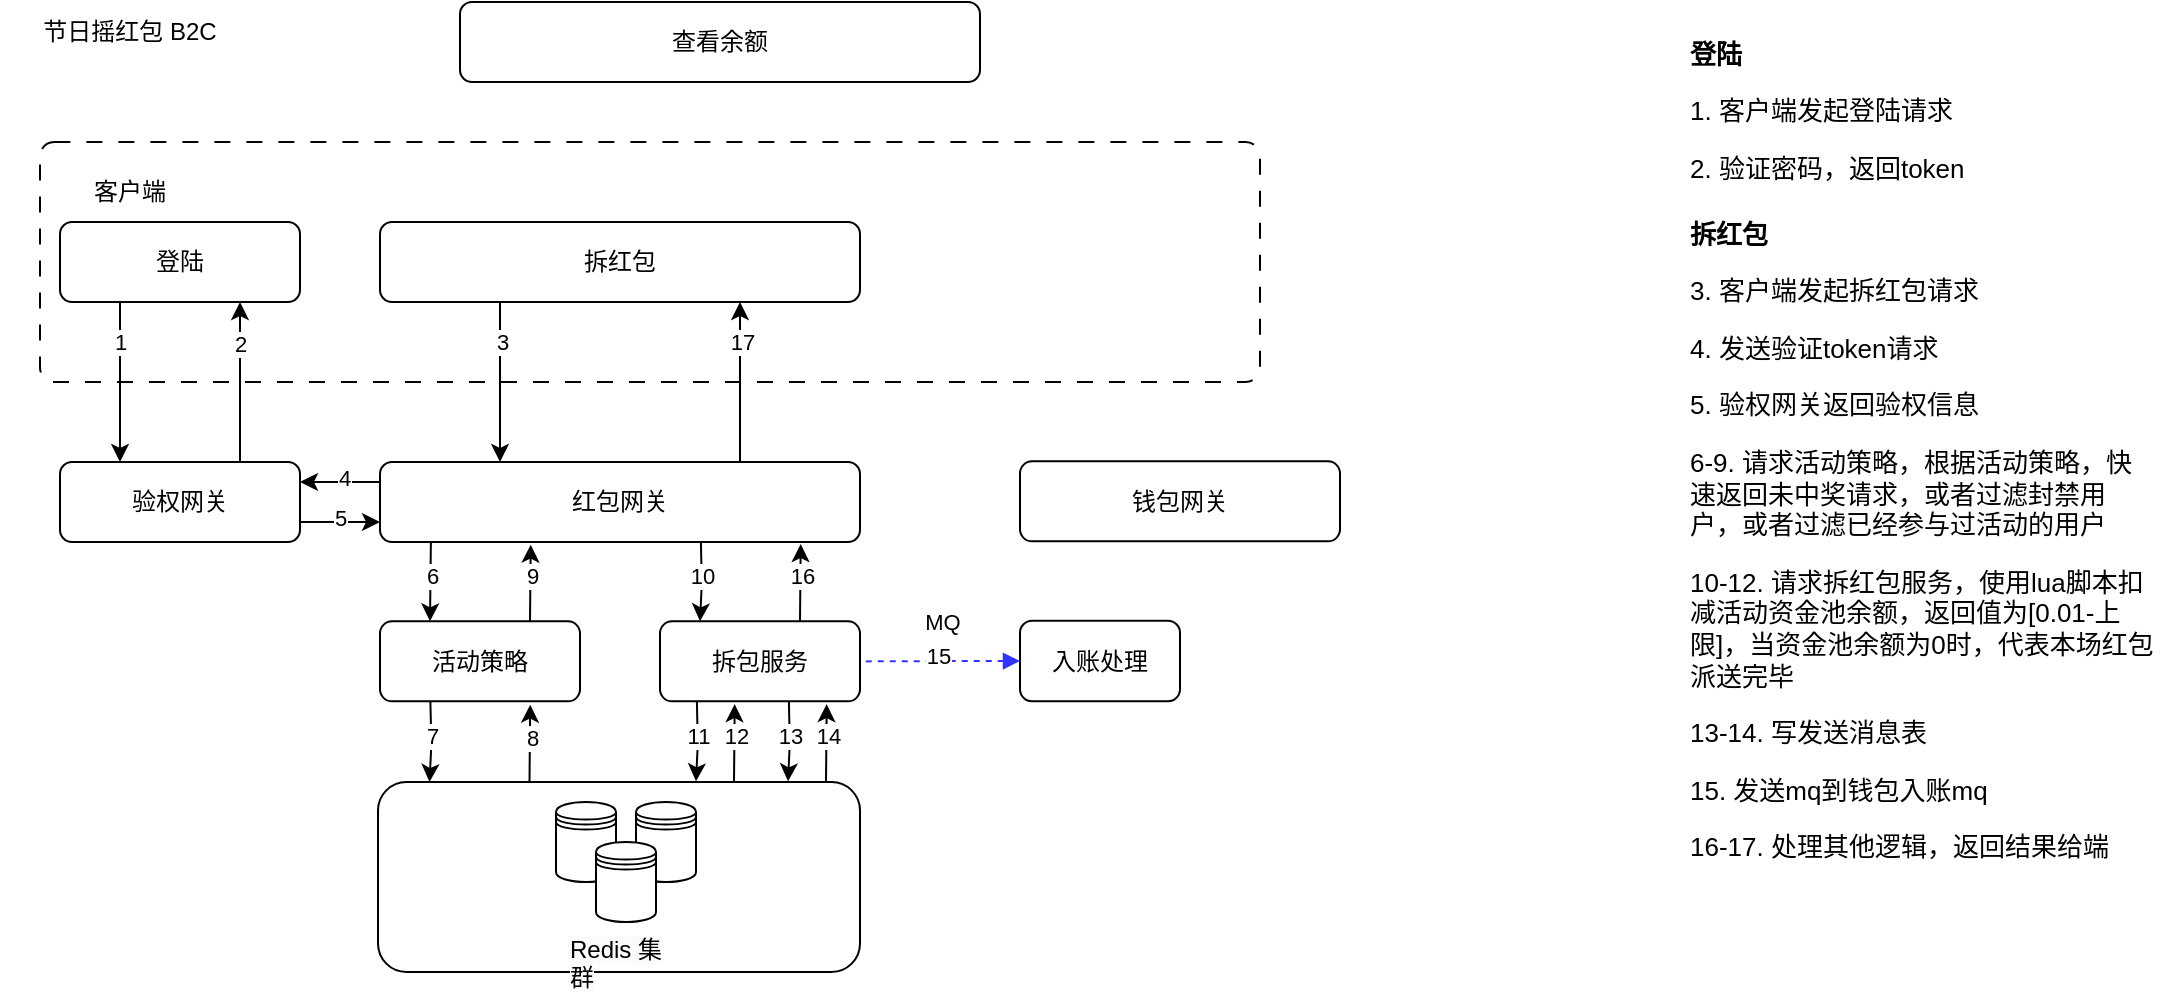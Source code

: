 <mxfile version="21.6.8" type="github">
  <diagram name="第 1 页" id="pISDDa83iHC7F5RI85KE">
    <mxGraphModel dx="1793" dy="995" grid="1" gridSize="10" guides="1" tooltips="1" connect="1" arrows="1" fold="1" page="1" pageScale="1" pageWidth="827" pageHeight="1169" math="0" shadow="0">
      <root>
        <mxCell id="0" />
        <mxCell id="1" parent="0" />
        <mxCell id="GpeoRBnSqrE-R5uOKPAl-3" value="" style="rounded=1;whiteSpace=wrap;html=1;fillColor=none;arcSize=6;dashed=1;dashPattern=8 8;" vertex="1" parent="1">
          <mxGeometry x="30" y="80" width="610" height="120" as="geometry" />
        </mxCell>
        <mxCell id="GpeoRBnSqrE-R5uOKPAl-41" style="edgeStyle=orthogonalEdgeStyle;rounded=0;orthogonalLoop=1;jettySize=auto;html=1;exitX=0.25;exitY=1;exitDx=0;exitDy=0;entryX=0.25;entryY=0;entryDx=0;entryDy=0;" edge="1" parent="1" source="GpeoRBnSqrE-R5uOKPAl-1" target="GpeoRBnSqrE-R5uOKPAl-10">
          <mxGeometry relative="1" as="geometry" />
        </mxCell>
        <mxCell id="GpeoRBnSqrE-R5uOKPAl-49" value="3" style="edgeLabel;html=1;align=center;verticalAlign=middle;resizable=0;points=[];" vertex="1" connectable="0" parent="GpeoRBnSqrE-R5uOKPAl-41">
          <mxGeometry x="-0.738" y="1" relative="1" as="geometry">
            <mxPoint y="9" as="offset" />
          </mxGeometry>
        </mxCell>
        <mxCell id="GpeoRBnSqrE-R5uOKPAl-42" style="edgeStyle=orthogonalEdgeStyle;rounded=0;orthogonalLoop=1;jettySize=auto;html=1;exitX=0.75;exitY=1;exitDx=0;exitDy=0;entryX=0.75;entryY=0;entryDx=0;entryDy=0;endArrow=none;endFill=0;startArrow=classic;startFill=1;" edge="1" parent="1" source="GpeoRBnSqrE-R5uOKPAl-1" target="GpeoRBnSqrE-R5uOKPAl-10">
          <mxGeometry relative="1" as="geometry" />
        </mxCell>
        <mxCell id="GpeoRBnSqrE-R5uOKPAl-92" value="17" style="edgeLabel;html=1;align=center;verticalAlign=middle;resizable=0;points=[];" vertex="1" connectable="0" parent="GpeoRBnSqrE-R5uOKPAl-42">
          <mxGeometry x="-0.508" y="1" relative="1" as="geometry">
            <mxPoint as="offset" />
          </mxGeometry>
        </mxCell>
        <mxCell id="GpeoRBnSqrE-R5uOKPAl-1" value="拆红包" style="rounded=1;whiteSpace=wrap;html=1;" vertex="1" parent="1">
          <mxGeometry x="200" y="120" width="240" height="40" as="geometry" />
        </mxCell>
        <mxCell id="GpeoRBnSqrE-R5uOKPAl-2" value="节日摇红包 B2C" style="text;html=1;strokeColor=none;fillColor=none;align=center;verticalAlign=middle;whiteSpace=wrap;rounded=0;" vertex="1" parent="1">
          <mxGeometry x="10" y="10" width="130" height="30" as="geometry" />
        </mxCell>
        <mxCell id="GpeoRBnSqrE-R5uOKPAl-4" value="客户端" style="text;html=1;strokeColor=none;fillColor=none;align=center;verticalAlign=middle;whiteSpace=wrap;rounded=0;" vertex="1" parent="1">
          <mxGeometry x="50" y="90" width="50" height="30" as="geometry" />
        </mxCell>
        <mxCell id="GpeoRBnSqrE-R5uOKPAl-6" value="查看余额" style="rounded=1;whiteSpace=wrap;html=1;" vertex="1" parent="1">
          <mxGeometry x="240" y="10" width="260" height="40" as="geometry" />
        </mxCell>
        <mxCell id="GpeoRBnSqrE-R5uOKPAl-50" style="edgeStyle=orthogonalEdgeStyle;rounded=0;orthogonalLoop=1;jettySize=auto;html=1;exitX=0;exitY=0.25;exitDx=0;exitDy=0;entryX=1;entryY=0.25;entryDx=0;entryDy=0;" edge="1" parent="1" source="GpeoRBnSqrE-R5uOKPAl-10" target="GpeoRBnSqrE-R5uOKPAl-21">
          <mxGeometry relative="1" as="geometry" />
        </mxCell>
        <mxCell id="GpeoRBnSqrE-R5uOKPAl-52" value="4" style="edgeLabel;html=1;align=center;verticalAlign=middle;resizable=0;points=[];" vertex="1" connectable="0" parent="GpeoRBnSqrE-R5uOKPAl-50">
          <mxGeometry x="-0.1" y="-2" relative="1" as="geometry">
            <mxPoint as="offset" />
          </mxGeometry>
        </mxCell>
        <mxCell id="GpeoRBnSqrE-R5uOKPAl-10" value="红包网关" style="rounded=1;whiteSpace=wrap;html=1;" vertex="1" parent="1">
          <mxGeometry x="200" y="240" width="240" height="40" as="geometry" />
        </mxCell>
        <mxCell id="GpeoRBnSqrE-R5uOKPAl-12" value="钱包网关" style="rounded=1;whiteSpace=wrap;html=1;" vertex="1" parent="1">
          <mxGeometry x="520" y="239.68" width="160" height="40" as="geometry" />
        </mxCell>
        <mxCell id="GpeoRBnSqrE-R5uOKPAl-33" style="edgeStyle=orthogonalEdgeStyle;rounded=0;orthogonalLoop=1;jettySize=auto;html=1;exitX=1;exitY=0.75;exitDx=0;exitDy=0;entryX=0;entryY=0.75;entryDx=0;entryDy=0;" edge="1" parent="1" source="GpeoRBnSqrE-R5uOKPAl-21" target="GpeoRBnSqrE-R5uOKPAl-10">
          <mxGeometry relative="1" as="geometry" />
        </mxCell>
        <mxCell id="GpeoRBnSqrE-R5uOKPAl-53" value="5" style="edgeLabel;html=1;align=center;verticalAlign=middle;resizable=0;points=[];" vertex="1" connectable="0" parent="GpeoRBnSqrE-R5uOKPAl-33">
          <mxGeometry y="2" relative="1" as="geometry">
            <mxPoint as="offset" />
          </mxGeometry>
        </mxCell>
        <mxCell id="GpeoRBnSqrE-R5uOKPAl-44" style="edgeStyle=orthogonalEdgeStyle;rounded=0;orthogonalLoop=1;jettySize=auto;html=1;exitX=0.75;exitY=0;exitDx=0;exitDy=0;entryX=0.75;entryY=1;entryDx=0;entryDy=0;" edge="1" parent="1" source="GpeoRBnSqrE-R5uOKPAl-21" target="GpeoRBnSqrE-R5uOKPAl-24">
          <mxGeometry relative="1" as="geometry" />
        </mxCell>
        <mxCell id="GpeoRBnSqrE-R5uOKPAl-55" value="2" style="edgeLabel;html=1;align=center;verticalAlign=middle;resizable=0;points=[];" vertex="1" connectable="0" parent="GpeoRBnSqrE-R5uOKPAl-44">
          <mxGeometry x="0.492" relative="1" as="geometry">
            <mxPoint as="offset" />
          </mxGeometry>
        </mxCell>
        <mxCell id="GpeoRBnSqrE-R5uOKPAl-21" value="验权网关" style="rounded=1;whiteSpace=wrap;html=1;" vertex="1" parent="1">
          <mxGeometry x="40" y="240" width="120" height="40" as="geometry" />
        </mxCell>
        <mxCell id="GpeoRBnSqrE-R5uOKPAl-43" style="edgeStyle=orthogonalEdgeStyle;rounded=0;orthogonalLoop=1;jettySize=auto;html=1;exitX=0.25;exitY=1;exitDx=0;exitDy=0;entryX=0.25;entryY=0;entryDx=0;entryDy=0;" edge="1" parent="1" source="GpeoRBnSqrE-R5uOKPAl-24" target="GpeoRBnSqrE-R5uOKPAl-21">
          <mxGeometry relative="1" as="geometry" />
        </mxCell>
        <mxCell id="GpeoRBnSqrE-R5uOKPAl-45" value="1" style="edgeLabel;html=1;align=center;verticalAlign=middle;resizable=0;points=[];" vertex="1" connectable="0" parent="GpeoRBnSqrE-R5uOKPAl-43">
          <mxGeometry x="-0.738" relative="1" as="geometry">
            <mxPoint y="9" as="offset" />
          </mxGeometry>
        </mxCell>
        <mxCell id="GpeoRBnSqrE-R5uOKPAl-24" value="登陆" style="rounded=1;whiteSpace=wrap;html=1;" vertex="1" parent="1">
          <mxGeometry x="40" y="120" width="120" height="40" as="geometry" />
        </mxCell>
        <mxCell id="GpeoRBnSqrE-R5uOKPAl-61" style="edgeStyle=orthogonalEdgeStyle;rounded=0;orthogonalLoop=1;jettySize=auto;html=1;exitX=0.75;exitY=0;exitDx=0;exitDy=0;entryX=0.314;entryY=1.042;entryDx=0;entryDy=0;entryPerimeter=0;" edge="1" parent="1" source="GpeoRBnSqrE-R5uOKPAl-29">
          <mxGeometry relative="1" as="geometry">
            <mxPoint x="275.36" y="281.36" as="targetPoint" />
          </mxGeometry>
        </mxCell>
        <mxCell id="GpeoRBnSqrE-R5uOKPAl-62" value="9" style="edgeLabel;html=1;align=center;verticalAlign=middle;resizable=0;points=[];" vertex="1" connectable="0" parent="GpeoRBnSqrE-R5uOKPAl-61">
          <mxGeometry x="0.166" y="-1" relative="1" as="geometry">
            <mxPoint as="offset" />
          </mxGeometry>
        </mxCell>
        <mxCell id="GpeoRBnSqrE-R5uOKPAl-29" value="活动策略" style="rounded=1;whiteSpace=wrap;html=1;" vertex="1" parent="1">
          <mxGeometry x="200" y="319.68" width="100" height="40" as="geometry" />
        </mxCell>
        <mxCell id="GpeoRBnSqrE-R5uOKPAl-40" value="&lt;h1 style=&quot;font-size: 13px;&quot;&gt;&lt;font style=&quot;font-size: 13px;&quot;&gt;登陆&lt;/font&gt;&lt;/h1&gt;&lt;p style=&quot;font-size: 13px;&quot;&gt;&lt;font style=&quot;font-size: 13px;&quot;&gt;1. 客户端发起登陆请求&lt;/font&gt;&lt;/p&gt;&lt;p style=&quot;font-size: 13px;&quot;&gt;&lt;font style=&quot;font-size: 13px;&quot;&gt;2.&amp;nbsp;&lt;/font&gt;&lt;span style=&quot;background-color: initial;&quot;&gt;验证密码，返回token&lt;/span&gt;&lt;/p&gt;" style="text;html=1;strokeColor=none;fillColor=none;spacing=5;spacingTop=-20;whiteSpace=wrap;overflow=hidden;rounded=0;" vertex="1" parent="1">
          <mxGeometry x="850" y="30" width="220" height="80" as="geometry" />
        </mxCell>
        <mxCell id="GpeoRBnSqrE-R5uOKPAl-54" value="&lt;h1 style=&quot;font-size: 13px;&quot;&gt;&lt;font style=&quot;font-size: 13px;&quot;&gt;拆红包&lt;/font&gt;&lt;/h1&gt;&lt;p style=&quot;font-size: 13px;&quot;&gt;&lt;font style=&quot;font-size: 13px;&quot;&gt;3. 客户端发起拆红包请求&lt;/font&gt;&lt;/p&gt;&lt;p style=&quot;font-size: 13px;&quot;&gt;&lt;font style=&quot;font-size: 13px;&quot;&gt;4. 发送&lt;/font&gt;&lt;span style=&quot;background-color: initial;&quot;&gt;验证token请求&lt;/span&gt;&lt;/p&gt;&lt;p style=&quot;font-size: 13px;&quot;&gt;&lt;span style=&quot;background-color: initial;&quot;&gt;5. 验权网关返回验权信息&lt;/span&gt;&lt;/p&gt;&lt;p style=&quot;font-size: 13px;&quot;&gt;&lt;span style=&quot;background-color: initial;&quot;&gt;6-9. 请求活动策略，&lt;/span&gt;&lt;span style=&quot;background-color: initial;&quot;&gt;根据活动策略，快速返回未中奖请求，或者过滤封禁用户，或者过滤已经参与过活动的用户&lt;/span&gt;&lt;/p&gt;&lt;p style=&quot;font-size: 13px;&quot;&gt;&lt;span style=&quot;background-color: initial;&quot;&gt;10-12. 请求拆红包服务，使用lua脚本扣减活动资金池余额，返回值为[0.01-上限]，当资金池余额为0时，代表本场红包派送完毕&lt;/span&gt;&lt;/p&gt;&lt;p style=&quot;font-size: 13px;&quot;&gt;&lt;span style=&quot;background-color: initial;&quot;&gt;13-14. 写发送消息表&lt;/span&gt;&lt;/p&gt;&lt;p style=&quot;font-size: 13px;&quot;&gt;&lt;span style=&quot;background-color: initial;&quot;&gt;15. 发送mq到钱包入账mq&lt;/span&gt;&lt;/p&gt;&lt;p style=&quot;font-size: 13px;&quot;&gt;&lt;span style=&quot;background-color: initial;&quot;&gt;16-17. 处理其他逻辑，返回结果给端&lt;/span&gt;&lt;span style=&quot;background-color: initial;&quot;&gt;&amp;nbsp;&lt;/span&gt;&lt;/p&gt;" style="text;html=1;strokeColor=none;fillColor=none;spacing=5;spacingTop=-20;whiteSpace=wrap;overflow=hidden;rounded=0;" vertex="1" parent="1">
          <mxGeometry x="850" y="120" width="240" height="330" as="geometry" />
        </mxCell>
        <mxCell id="GpeoRBnSqrE-R5uOKPAl-59" style="edgeStyle=orthogonalEdgeStyle;rounded=0;orthogonalLoop=1;jettySize=auto;html=1;exitX=0.106;exitY=1.008;exitDx=0;exitDy=0;entryX=0.25;entryY=0;entryDx=0;entryDy=0;exitPerimeter=0;" edge="1" parent="1" target="GpeoRBnSqrE-R5uOKPAl-29">
          <mxGeometry relative="1" as="geometry">
            <mxPoint x="225.44" y="280.0" as="sourcePoint" />
          </mxGeometry>
        </mxCell>
        <mxCell id="GpeoRBnSqrE-R5uOKPAl-60" value="6" style="edgeLabel;html=1;align=center;verticalAlign=middle;resizable=0;points=[];" vertex="1" connectable="0" parent="GpeoRBnSqrE-R5uOKPAl-59">
          <mxGeometry x="-0.159" relative="1" as="geometry">
            <mxPoint as="offset" />
          </mxGeometry>
        </mxCell>
        <mxCell id="GpeoRBnSqrE-R5uOKPAl-63" value="拆包服务" style="rounded=1;whiteSpace=wrap;html=1;" vertex="1" parent="1">
          <mxGeometry x="340" y="319.68" width="100" height="40" as="geometry" />
        </mxCell>
        <mxCell id="GpeoRBnSqrE-R5uOKPAl-64" style="edgeStyle=orthogonalEdgeStyle;rounded=0;orthogonalLoop=1;jettySize=auto;html=1;exitX=0.75;exitY=0;exitDx=0;exitDy=0;entryX=0.314;entryY=1.042;entryDx=0;entryDy=0;entryPerimeter=0;" edge="1" parent="1">
          <mxGeometry relative="1" as="geometry">
            <mxPoint x="410" y="319.66" as="sourcePoint" />
            <mxPoint x="410.36" y="281.02" as="targetPoint" />
          </mxGeometry>
        </mxCell>
        <mxCell id="GpeoRBnSqrE-R5uOKPAl-65" value="16" style="edgeLabel;html=1;align=center;verticalAlign=middle;resizable=0;points=[];" vertex="1" connectable="0" parent="GpeoRBnSqrE-R5uOKPAl-64">
          <mxGeometry x="0.166" y="-1" relative="1" as="geometry">
            <mxPoint as="offset" />
          </mxGeometry>
        </mxCell>
        <mxCell id="GpeoRBnSqrE-R5uOKPAl-66" style="edgeStyle=orthogonalEdgeStyle;rounded=0;orthogonalLoop=1;jettySize=auto;html=1;exitX=0.106;exitY=1.008;exitDx=0;exitDy=0;entryX=0.25;entryY=0;entryDx=0;entryDy=0;exitPerimeter=0;" edge="1" parent="1">
          <mxGeometry relative="1" as="geometry">
            <mxPoint x="360.44" y="279.66" as="sourcePoint" />
            <mxPoint x="360" y="319.66" as="targetPoint" />
          </mxGeometry>
        </mxCell>
        <mxCell id="GpeoRBnSqrE-R5uOKPAl-67" value="10" style="edgeLabel;html=1;align=center;verticalAlign=middle;resizable=0;points=[];" vertex="1" connectable="0" parent="GpeoRBnSqrE-R5uOKPAl-66">
          <mxGeometry x="-0.159" relative="1" as="geometry">
            <mxPoint as="offset" />
          </mxGeometry>
        </mxCell>
        <mxCell id="GpeoRBnSqrE-R5uOKPAl-14" value="" style="rounded=1;whiteSpace=wrap;html=1;" vertex="1" parent="1">
          <mxGeometry x="199" y="400" width="241" height="95" as="geometry" />
        </mxCell>
        <mxCell id="GpeoRBnSqrE-R5uOKPAl-15" value="" style="group" vertex="1" connectable="0" parent="1">
          <mxGeometry x="288" y="410" width="70" height="90" as="geometry" />
        </mxCell>
        <mxCell id="GpeoRBnSqrE-R5uOKPAl-16" value="" style="shape=datastore;whiteSpace=wrap;html=1;" vertex="1" parent="GpeoRBnSqrE-R5uOKPAl-15">
          <mxGeometry width="30" height="40" as="geometry" />
        </mxCell>
        <mxCell id="GpeoRBnSqrE-R5uOKPAl-17" value="&lt;span style=&quot;color: rgb(0, 0, 0); font-family: Helvetica; font-size: 12px; font-style: normal; font-variant-ligatures: normal; font-variant-caps: normal; font-weight: 400; letter-spacing: normal; orphans: 2; text-align: center; text-indent: 0px; text-transform: none; widows: 2; word-spacing: 0px; -webkit-text-stroke-width: 0px; background-color: rgb(251, 251, 251); text-decoration-thickness: initial; text-decoration-style: initial; text-decoration-color: initial; float: none; display: inline !important;&quot;&gt;Redis&amp;nbsp;&lt;/span&gt;&lt;span style=&quot;color: rgb(0, 0, 0); font-family: Helvetica; font-size: 12px; font-style: normal; font-variant-ligatures: normal; font-variant-caps: normal; font-weight: 400; letter-spacing: normal; orphans: 2; text-align: center; text-indent: 0px; text-transform: none; widows: 2; word-spacing: 0px; -webkit-text-stroke-width: 0px; background-color: rgb(251, 251, 251); text-decoration-thickness: initial; text-decoration-style: initial; text-decoration-color: initial; float: none; display: inline !important;&quot;&gt;集群&lt;/span&gt;" style="text;whiteSpace=wrap;html=1;" vertex="1" parent="GpeoRBnSqrE-R5uOKPAl-15">
          <mxGeometry x="5" y="60" width="60" height="30" as="geometry" />
        </mxCell>
        <mxCell id="GpeoRBnSqrE-R5uOKPAl-18" value="" style="shape=datastore;whiteSpace=wrap;html=1;" vertex="1" parent="GpeoRBnSqrE-R5uOKPAl-15">
          <mxGeometry x="40" width="30" height="40" as="geometry" />
        </mxCell>
        <mxCell id="GpeoRBnSqrE-R5uOKPAl-19" value="" style="shape=datastore;whiteSpace=wrap;html=1;" vertex="1" parent="GpeoRBnSqrE-R5uOKPAl-15">
          <mxGeometry x="20" y="20" width="30" height="40" as="geometry" />
        </mxCell>
        <mxCell id="GpeoRBnSqrE-R5uOKPAl-71" style="edgeStyle=orthogonalEdgeStyle;rounded=0;orthogonalLoop=1;jettySize=auto;html=1;exitX=0.75;exitY=0;exitDx=0;exitDy=0;entryX=0.314;entryY=1.042;entryDx=0;entryDy=0;entryPerimeter=0;" edge="1" parent="1">
          <mxGeometry relative="1" as="geometry">
            <mxPoint x="274.75" y="400" as="sourcePoint" />
            <mxPoint x="275.11" y="361.36" as="targetPoint" />
          </mxGeometry>
        </mxCell>
        <mxCell id="GpeoRBnSqrE-R5uOKPAl-72" value="8" style="edgeLabel;html=1;align=center;verticalAlign=middle;resizable=0;points=[];" vertex="1" connectable="0" parent="GpeoRBnSqrE-R5uOKPAl-71">
          <mxGeometry x="0.166" y="-1" relative="1" as="geometry">
            <mxPoint as="offset" />
          </mxGeometry>
        </mxCell>
        <mxCell id="GpeoRBnSqrE-R5uOKPAl-73" style="edgeStyle=orthogonalEdgeStyle;rounded=0;orthogonalLoop=1;jettySize=auto;html=1;exitX=0.106;exitY=1.008;exitDx=0;exitDy=0;entryX=0.25;entryY=0;entryDx=0;entryDy=0;exitPerimeter=0;" edge="1" parent="1">
          <mxGeometry relative="1" as="geometry">
            <mxPoint x="225.19" y="360.0" as="sourcePoint" />
            <mxPoint x="224.75" y="400" as="targetPoint" />
          </mxGeometry>
        </mxCell>
        <mxCell id="GpeoRBnSqrE-R5uOKPAl-74" value="7" style="edgeLabel;html=1;align=center;verticalAlign=middle;resizable=0;points=[];" vertex="1" connectable="0" parent="GpeoRBnSqrE-R5uOKPAl-73">
          <mxGeometry x="-0.159" relative="1" as="geometry">
            <mxPoint as="offset" />
          </mxGeometry>
        </mxCell>
        <mxCell id="GpeoRBnSqrE-R5uOKPAl-76" style="edgeStyle=orthogonalEdgeStyle;rounded=0;orthogonalLoop=1;jettySize=auto;html=1;exitX=0.75;exitY=0;exitDx=0;exitDy=0;entryX=0.314;entryY=1.042;entryDx=0;entryDy=0;entryPerimeter=0;" edge="1" parent="1">
          <mxGeometry relative="1" as="geometry">
            <mxPoint x="377" y="399.68" as="sourcePoint" />
            <mxPoint x="377.36" y="361.04" as="targetPoint" />
          </mxGeometry>
        </mxCell>
        <mxCell id="GpeoRBnSqrE-R5uOKPAl-77" value="12" style="edgeLabel;html=1;align=center;verticalAlign=middle;resizable=0;points=[];" vertex="1" connectable="0" parent="GpeoRBnSqrE-R5uOKPAl-76">
          <mxGeometry x="0.166" y="-1" relative="1" as="geometry">
            <mxPoint as="offset" />
          </mxGeometry>
        </mxCell>
        <mxCell id="GpeoRBnSqrE-R5uOKPAl-78" style="edgeStyle=orthogonalEdgeStyle;rounded=0;orthogonalLoop=1;jettySize=auto;html=1;exitX=0.106;exitY=1.008;exitDx=0;exitDy=0;entryX=0.25;entryY=0;entryDx=0;entryDy=0;exitPerimeter=0;" edge="1" parent="1">
          <mxGeometry relative="1" as="geometry">
            <mxPoint x="358.44" y="359.68" as="sourcePoint" />
            <mxPoint x="358" y="399.68" as="targetPoint" />
          </mxGeometry>
        </mxCell>
        <mxCell id="GpeoRBnSqrE-R5uOKPAl-79" value="11" style="edgeLabel;html=1;align=center;verticalAlign=middle;resizable=0;points=[];" vertex="1" connectable="0" parent="GpeoRBnSqrE-R5uOKPAl-78">
          <mxGeometry x="-0.159" relative="1" as="geometry">
            <mxPoint as="offset" />
          </mxGeometry>
        </mxCell>
        <mxCell id="GpeoRBnSqrE-R5uOKPAl-81" value="" style="edgeStyle=orthogonalEdgeStyle;rounded=0;orthogonalLoop=1;jettySize=auto;html=1;startArrow=block;endArrow=none;endFill=0;dashed=1;strokeColor=#3333FF;" edge="1" parent="1" source="GpeoRBnSqrE-R5uOKPAl-80" target="GpeoRBnSqrE-R5uOKPAl-63">
          <mxGeometry relative="1" as="geometry" />
        </mxCell>
        <mxCell id="GpeoRBnSqrE-R5uOKPAl-82" value="MQ" style="edgeLabel;html=1;align=center;verticalAlign=middle;resizable=0;points=[];" vertex="1" connectable="0" parent="GpeoRBnSqrE-R5uOKPAl-81">
          <mxGeometry x="0.116" y="-4" relative="1" as="geometry">
            <mxPoint x="5" y="-16" as="offset" />
          </mxGeometry>
        </mxCell>
        <mxCell id="GpeoRBnSqrE-R5uOKPAl-83" value="15" style="edgeLabel;html=1;align=center;verticalAlign=middle;resizable=0;points=[];" vertex="1" connectable="0" parent="GpeoRBnSqrE-R5uOKPAl-81">
          <mxGeometry x="-0.067" y="-3" relative="1" as="geometry">
            <mxPoint x="-4" as="offset" />
          </mxGeometry>
        </mxCell>
        <mxCell id="GpeoRBnSqrE-R5uOKPAl-80" value="入账处理" style="rounded=1;whiteSpace=wrap;html=1;" vertex="1" parent="1">
          <mxGeometry x="520" y="319.36" width="80" height="40.32" as="geometry" />
        </mxCell>
        <mxCell id="GpeoRBnSqrE-R5uOKPAl-87" style="edgeStyle=orthogonalEdgeStyle;rounded=0;orthogonalLoop=1;jettySize=auto;html=1;exitX=0.75;exitY=0;exitDx=0;exitDy=0;entryX=0.314;entryY=1.042;entryDx=0;entryDy=0;entryPerimeter=0;" edge="1" parent="1">
          <mxGeometry relative="1" as="geometry">
            <mxPoint x="423" y="399.68" as="sourcePoint" />
            <mxPoint x="423.36" y="361.04" as="targetPoint" />
          </mxGeometry>
        </mxCell>
        <mxCell id="GpeoRBnSqrE-R5uOKPAl-88" value="14" style="edgeLabel;html=1;align=center;verticalAlign=middle;resizable=0;points=[];" vertex="1" connectable="0" parent="GpeoRBnSqrE-R5uOKPAl-87">
          <mxGeometry x="0.166" y="-1" relative="1" as="geometry">
            <mxPoint as="offset" />
          </mxGeometry>
        </mxCell>
        <mxCell id="GpeoRBnSqrE-R5uOKPAl-89" style="edgeStyle=orthogonalEdgeStyle;rounded=0;orthogonalLoop=1;jettySize=auto;html=1;exitX=0.106;exitY=1.008;exitDx=0;exitDy=0;entryX=0.25;entryY=0;entryDx=0;entryDy=0;exitPerimeter=0;" edge="1" parent="1">
          <mxGeometry relative="1" as="geometry">
            <mxPoint x="404.44" y="359.68" as="sourcePoint" />
            <mxPoint x="404" y="399.68" as="targetPoint" />
          </mxGeometry>
        </mxCell>
        <mxCell id="GpeoRBnSqrE-R5uOKPAl-90" value="13" style="edgeLabel;html=1;align=center;verticalAlign=middle;resizable=0;points=[];" vertex="1" connectable="0" parent="GpeoRBnSqrE-R5uOKPAl-89">
          <mxGeometry x="-0.159" relative="1" as="geometry">
            <mxPoint as="offset" />
          </mxGeometry>
        </mxCell>
      </root>
    </mxGraphModel>
  </diagram>
</mxfile>
